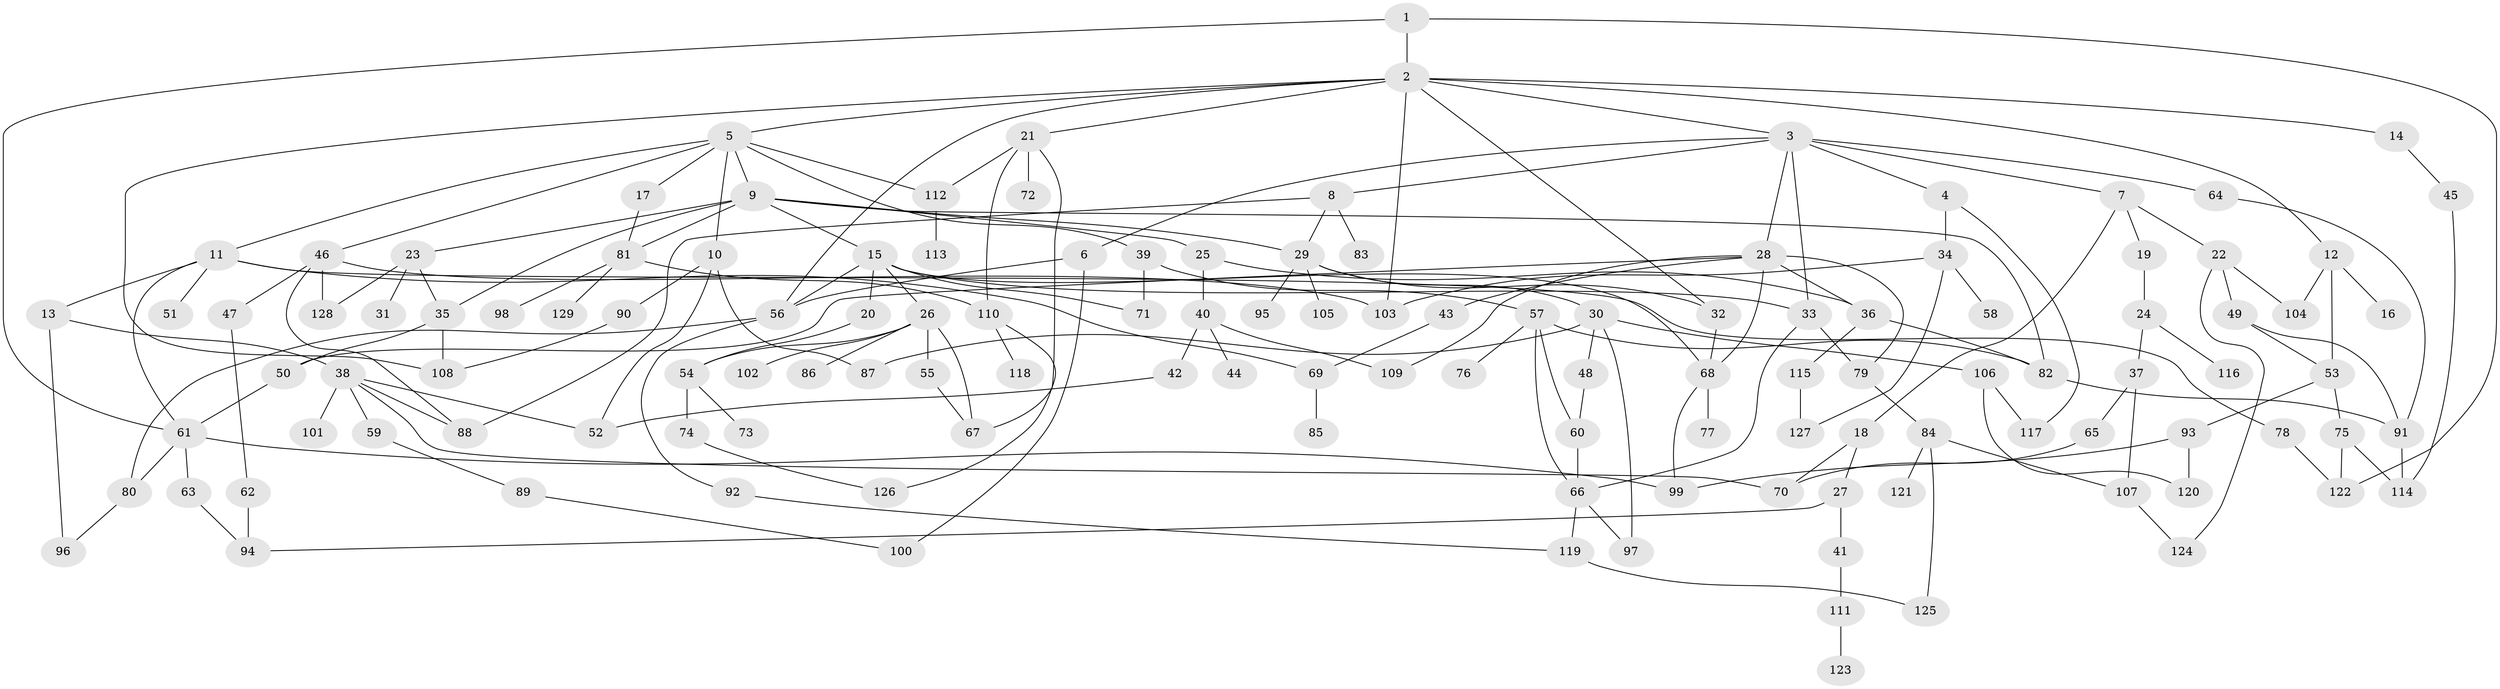 // coarse degree distribution, {4: 0.19230769230769232, 10: 0.01282051282051282, 8: 0.05128205128205128, 3: 0.2564102564102564, 9: 0.02564102564102564, 5: 0.08974358974358974, 1: 0.1282051282051282, 2: 0.21794871794871795, 7: 0.01282051282051282, 6: 0.01282051282051282}
// Generated by graph-tools (version 1.1) at 2025/48/03/04/25 22:48:47]
// undirected, 129 vertices, 191 edges
graph export_dot {
  node [color=gray90,style=filled];
  1;
  2;
  3;
  4;
  5;
  6;
  7;
  8;
  9;
  10;
  11;
  12;
  13;
  14;
  15;
  16;
  17;
  18;
  19;
  20;
  21;
  22;
  23;
  24;
  25;
  26;
  27;
  28;
  29;
  30;
  31;
  32;
  33;
  34;
  35;
  36;
  37;
  38;
  39;
  40;
  41;
  42;
  43;
  44;
  45;
  46;
  47;
  48;
  49;
  50;
  51;
  52;
  53;
  54;
  55;
  56;
  57;
  58;
  59;
  60;
  61;
  62;
  63;
  64;
  65;
  66;
  67;
  68;
  69;
  70;
  71;
  72;
  73;
  74;
  75;
  76;
  77;
  78;
  79;
  80;
  81;
  82;
  83;
  84;
  85;
  86;
  87;
  88;
  89;
  90;
  91;
  92;
  93;
  94;
  95;
  96;
  97;
  98;
  99;
  100;
  101;
  102;
  103;
  104;
  105;
  106;
  107;
  108;
  109;
  110;
  111;
  112;
  113;
  114;
  115;
  116;
  117;
  118;
  119;
  120;
  121;
  122;
  123;
  124;
  125;
  126;
  127;
  128;
  129;
  1 -- 2;
  1 -- 61;
  1 -- 122;
  2 -- 3;
  2 -- 5;
  2 -- 12;
  2 -- 14;
  2 -- 21;
  2 -- 103;
  2 -- 32;
  2 -- 108;
  2 -- 56;
  3 -- 4;
  3 -- 6;
  3 -- 7;
  3 -- 8;
  3 -- 28;
  3 -- 33;
  3 -- 64;
  4 -- 34;
  4 -- 117;
  5 -- 9;
  5 -- 10;
  5 -- 11;
  5 -- 17;
  5 -- 39;
  5 -- 46;
  5 -- 112;
  6 -- 56;
  6 -- 100;
  7 -- 18;
  7 -- 19;
  7 -- 22;
  8 -- 29;
  8 -- 83;
  8 -- 88;
  9 -- 15;
  9 -- 23;
  9 -- 25;
  9 -- 35;
  9 -- 81;
  9 -- 29;
  9 -- 82;
  10 -- 90;
  10 -- 52;
  10 -- 87;
  11 -- 13;
  11 -- 51;
  11 -- 69;
  11 -- 78;
  11 -- 61;
  12 -- 16;
  12 -- 53;
  12 -- 104;
  13 -- 38;
  13 -- 96;
  14 -- 45;
  15 -- 20;
  15 -- 26;
  15 -- 71;
  15 -- 68;
  15 -- 33;
  15 -- 56;
  17 -- 81;
  18 -- 27;
  18 -- 70;
  19 -- 24;
  20 -- 54;
  21 -- 72;
  21 -- 110;
  21 -- 112;
  21 -- 67;
  22 -- 49;
  22 -- 104;
  22 -- 124;
  23 -- 31;
  23 -- 128;
  23 -- 35;
  24 -- 37;
  24 -- 116;
  25 -- 36;
  25 -- 40;
  26 -- 54;
  26 -- 55;
  26 -- 67;
  26 -- 86;
  26 -- 102;
  27 -- 41;
  27 -- 94;
  28 -- 43;
  28 -- 50;
  28 -- 109;
  28 -- 79;
  28 -- 68;
  28 -- 36;
  29 -- 30;
  29 -- 32;
  29 -- 95;
  29 -- 105;
  30 -- 48;
  30 -- 87;
  30 -- 106;
  30 -- 97;
  32 -- 68;
  33 -- 79;
  33 -- 66;
  34 -- 58;
  34 -- 103;
  34 -- 127;
  35 -- 108;
  35 -- 50;
  36 -- 82;
  36 -- 115;
  37 -- 65;
  37 -- 107;
  38 -- 59;
  38 -- 101;
  38 -- 70;
  38 -- 52;
  38 -- 88;
  39 -- 57;
  39 -- 71;
  40 -- 42;
  40 -- 44;
  40 -- 109;
  41 -- 111;
  42 -- 52;
  43 -- 69;
  45 -- 114;
  46 -- 47;
  46 -- 128;
  46 -- 88;
  46 -- 103;
  47 -- 62;
  48 -- 60;
  49 -- 53;
  49 -- 91;
  50 -- 61;
  53 -- 75;
  53 -- 93;
  54 -- 73;
  54 -- 74;
  55 -- 67;
  56 -- 80;
  56 -- 92;
  57 -- 60;
  57 -- 66;
  57 -- 76;
  57 -- 82;
  59 -- 89;
  60 -- 66;
  61 -- 63;
  61 -- 99;
  61 -- 80;
  62 -- 94;
  63 -- 94;
  64 -- 91;
  65 -- 70;
  66 -- 97;
  66 -- 119;
  68 -- 77;
  68 -- 99;
  69 -- 85;
  74 -- 126;
  75 -- 114;
  75 -- 122;
  78 -- 122;
  79 -- 84;
  80 -- 96;
  81 -- 98;
  81 -- 129;
  81 -- 110;
  82 -- 91;
  84 -- 121;
  84 -- 125;
  84 -- 107;
  89 -- 100;
  90 -- 108;
  91 -- 114;
  92 -- 119;
  93 -- 99;
  93 -- 120;
  106 -- 120;
  106 -- 117;
  107 -- 124;
  110 -- 118;
  110 -- 126;
  111 -- 123;
  112 -- 113;
  115 -- 127;
  119 -- 125;
}
